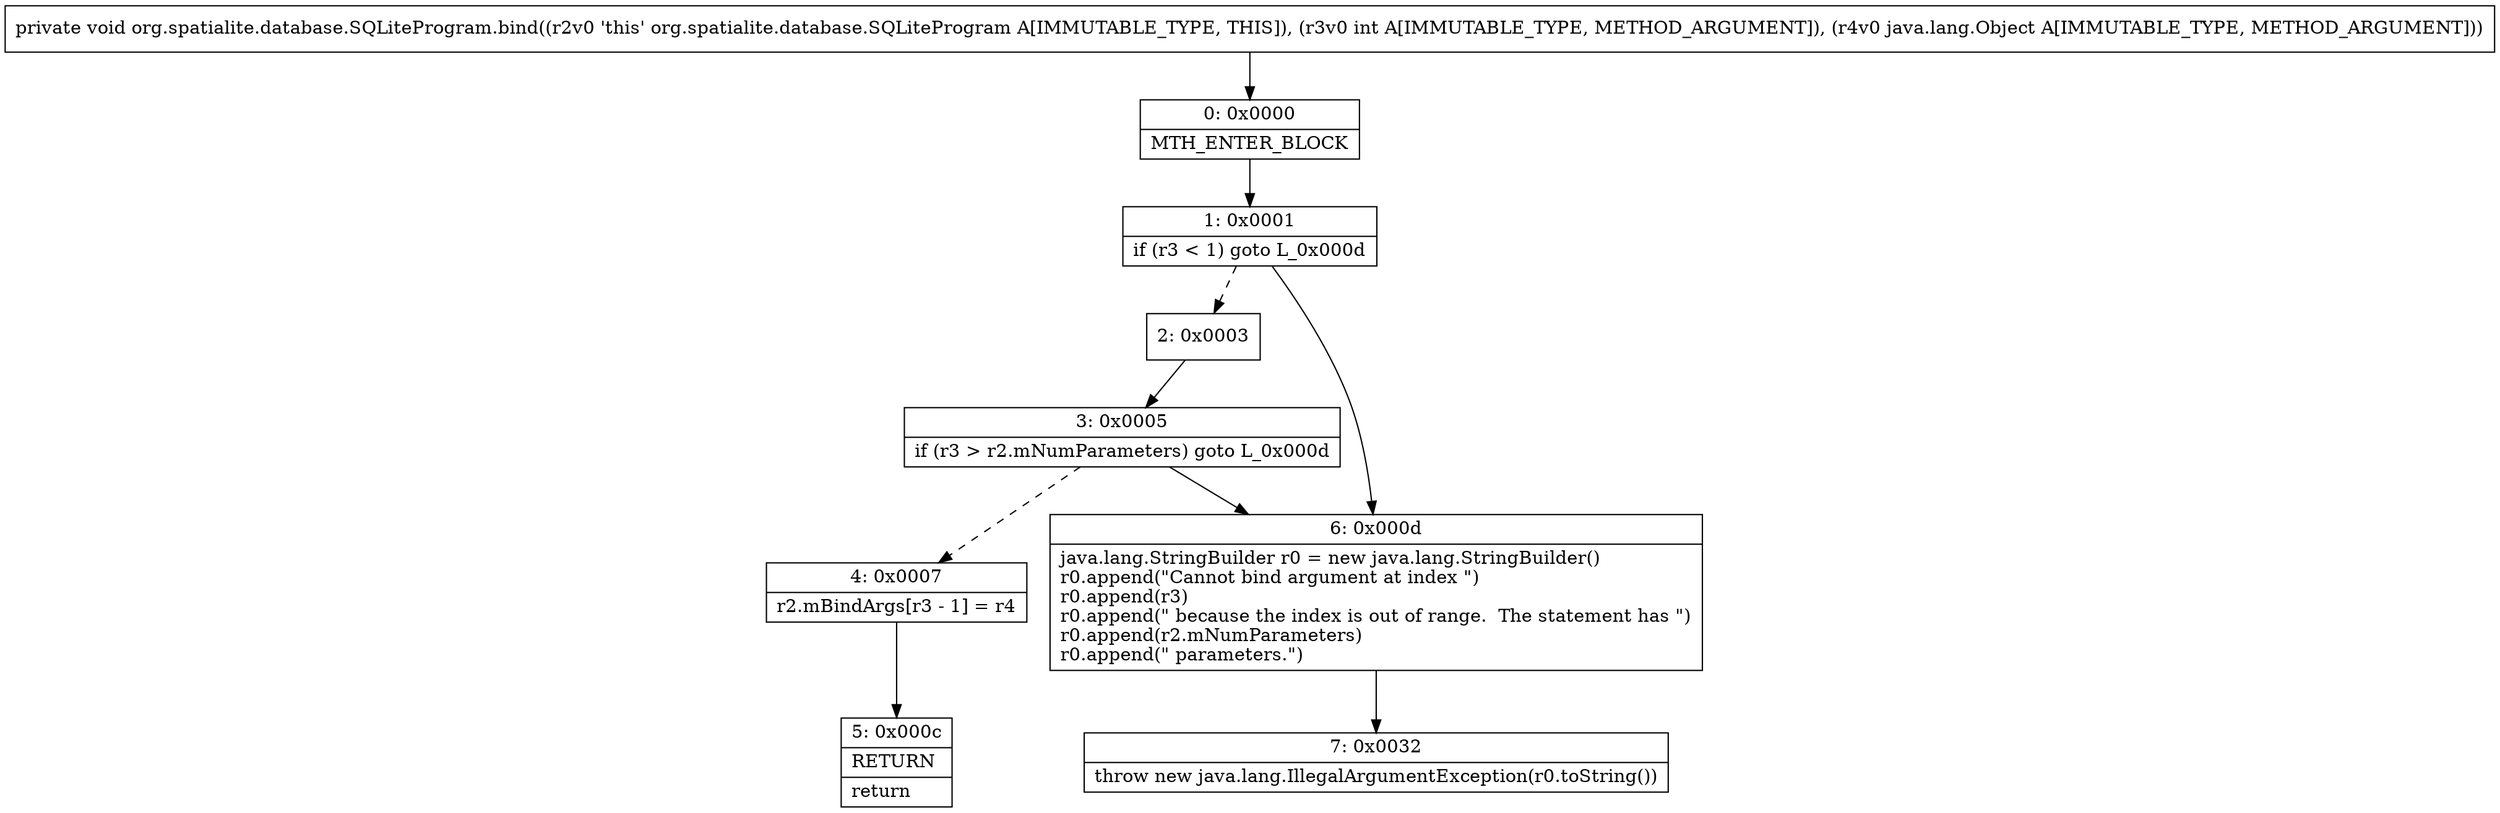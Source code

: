 digraph "CFG fororg.spatialite.database.SQLiteProgram.bind(ILjava\/lang\/Object;)V" {
Node_0 [shape=record,label="{0\:\ 0x0000|MTH_ENTER_BLOCK\l}"];
Node_1 [shape=record,label="{1\:\ 0x0001|if (r3 \< 1) goto L_0x000d\l}"];
Node_2 [shape=record,label="{2\:\ 0x0003}"];
Node_3 [shape=record,label="{3\:\ 0x0005|if (r3 \> r2.mNumParameters) goto L_0x000d\l}"];
Node_4 [shape=record,label="{4\:\ 0x0007|r2.mBindArgs[r3 \- 1] = r4\l}"];
Node_5 [shape=record,label="{5\:\ 0x000c|RETURN\l|return\l}"];
Node_6 [shape=record,label="{6\:\ 0x000d|java.lang.StringBuilder r0 = new java.lang.StringBuilder()\lr0.append(\"Cannot bind argument at index \")\lr0.append(r3)\lr0.append(\" because the index is out of range.  The statement has \")\lr0.append(r2.mNumParameters)\lr0.append(\" parameters.\")\l}"];
Node_7 [shape=record,label="{7\:\ 0x0032|throw new java.lang.IllegalArgumentException(r0.toString())\l}"];
MethodNode[shape=record,label="{private void org.spatialite.database.SQLiteProgram.bind((r2v0 'this' org.spatialite.database.SQLiteProgram A[IMMUTABLE_TYPE, THIS]), (r3v0 int A[IMMUTABLE_TYPE, METHOD_ARGUMENT]), (r4v0 java.lang.Object A[IMMUTABLE_TYPE, METHOD_ARGUMENT])) }"];
MethodNode -> Node_0;
Node_0 -> Node_1;
Node_1 -> Node_2[style=dashed];
Node_1 -> Node_6;
Node_2 -> Node_3;
Node_3 -> Node_4[style=dashed];
Node_3 -> Node_6;
Node_4 -> Node_5;
Node_6 -> Node_7;
}

